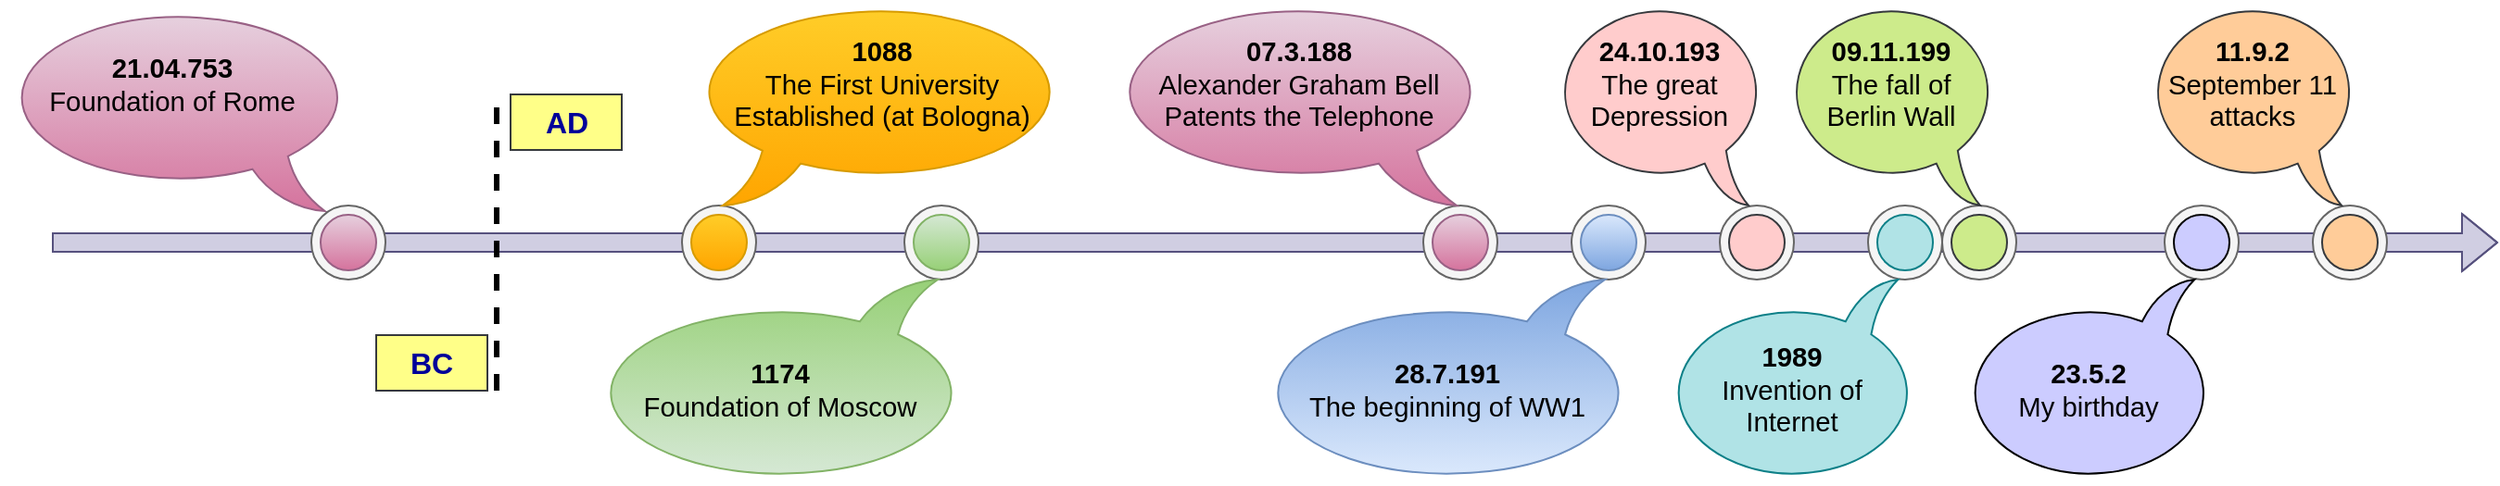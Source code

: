 <mxfile version="24.7.16">
  <diagram name="Страница — 1" id="Zd0nWBeo1lKlek1J5CZ3">
    <mxGraphModel dx="1687" dy="931" grid="1" gridSize="10" guides="1" tooltips="1" connect="1" arrows="1" fold="1" page="1" pageScale="1" pageWidth="3300" pageHeight="4681" math="0" shadow="0">
      <root>
        <mxCell id="0" />
        <mxCell id="1" parent="0" />
        <mxCell id="6Lg_CpakdJ4ZJU5obE0T-2" value="" style="whiteSpace=wrap;html=1;shape=mxgraph.basic.oval_callout;fillColor=#e6d0de;strokeColor=#996185;flipH=1;gradientColor=#d5739d;" vertex="1" parent="1">
          <mxGeometry y="13" width="190" height="110" as="geometry" />
        </mxCell>
        <mxCell id="6Lg_CpakdJ4ZJU5obE0T-4" value="" style="shape=flexArrow;endArrow=classic;html=1;rounded=0;fillColor=#d0cee2;strokeColor=#56517e;" edge="1" parent="1">
          <mxGeometry width="50" height="50" relative="1" as="geometry">
            <mxPoint x="27" y="140" as="sourcePoint" />
            <mxPoint x="1347" y="140" as="targetPoint" />
            <Array as="points">
              <mxPoint x="647" y="140" />
            </Array>
          </mxGeometry>
        </mxCell>
        <mxCell id="6Lg_CpakdJ4ZJU5obE0T-5" value="" style="endArrow=none;dashed=1;html=1;rounded=0;strokeWidth=3;" edge="1" parent="1">
          <mxGeometry width="50" height="50" relative="1" as="geometry">
            <mxPoint x="267" y="220" as="sourcePoint" />
            <mxPoint x="267" y="60" as="targetPoint" />
          </mxGeometry>
        </mxCell>
        <mxCell id="6Lg_CpakdJ4ZJU5obE0T-6" value="" style="ellipse;whiteSpace=wrap;html=1;aspect=fixed;fillColor=#f5f5f5;strokeColor=#666666;fontColor=#333333;" vertex="1" parent="1">
          <mxGeometry x="167" y="120" width="40" height="40" as="geometry" />
        </mxCell>
        <mxCell id="6Lg_CpakdJ4ZJU5obE0T-8" value="&lt;span id=&quot;docs-internal-guid-b7f70ca1-7fff-4f66-bfb2-ad2543c08ef8&quot;&gt;&lt;span style=&quot;font-size: 11pt; font-family: Arial, sans-serif; background-color: transparent; font-weight: 700; font-variant-numeric: normal; font-variant-east-asian: normal; font-variant-alternates: normal; font-variant-position: normal; vertical-align: baseline; white-space-collapse: preserve;&quot;&gt;21.04.753&lt;/span&gt;&lt;/span&gt;&lt;div&gt;&lt;span id=&quot;docs-internal-guid-91d0a05a-7fff-724f-723d-8f2ad9f1bc10&quot;&gt;&lt;span style=&quot;font-size: 11pt; font-family: Arial, sans-serif; background-color: transparent; font-variant-numeric: normal; font-variant-east-asian: normal; font-variant-alternates: normal; font-variant-position: normal; vertical-align: baseline; white-space-collapse: preserve;&quot;&gt;Foundation of Rome&lt;/span&gt;&lt;/span&gt;&lt;span&gt;&lt;span style=&quot;font-size: 11pt; font-family: Arial, sans-serif; background-color: transparent; font-weight: 700; font-variant-numeric: normal; font-variant-east-asian: normal; font-variant-alternates: normal; font-variant-position: normal; vertical-align: baseline; white-space-collapse: preserve;&quot;&gt;&lt;br&gt;&lt;/span&gt;&lt;/span&gt;&lt;/div&gt;" style="text;html=1;align=center;verticalAlign=middle;whiteSpace=wrap;rounded=0;" vertex="1" parent="1">
          <mxGeometry x="12" y="35" width="160" height="40" as="geometry" />
        </mxCell>
        <mxCell id="6Lg_CpakdJ4ZJU5obE0T-10" value="&lt;font color=&quot;#000099&quot; style=&quot;font-size: 16px;&quot;&gt;&lt;b style=&quot;&quot;&gt;BC&lt;/b&gt;&lt;/font&gt;" style="text;html=1;align=center;verticalAlign=middle;whiteSpace=wrap;rounded=0;fillColor=#ffff88;strokeColor=#36393d;" vertex="1" parent="1">
          <mxGeometry x="202" y="190" width="60" height="30" as="geometry" />
        </mxCell>
        <mxCell id="6Lg_CpakdJ4ZJU5obE0T-12" value="&lt;font color=&quot;#000099&quot; style=&quot;font-size: 16px;&quot;&gt;&lt;b style=&quot;&quot;&gt;AD&lt;/b&gt;&lt;/font&gt;" style="text;html=1;align=center;verticalAlign=middle;whiteSpace=wrap;rounded=0;fillColor=#ffff88;strokeColor=#36393d;" vertex="1" parent="1">
          <mxGeometry x="274.5" y="60" width="60" height="30" as="geometry" />
        </mxCell>
        <mxCell id="6Lg_CpakdJ4ZJU5obE0T-13" value="" style="ellipse;whiteSpace=wrap;html=1;aspect=fixed;fillColor=#e6d0de;strokeColor=#996185;gradientColor=#d5739d;" vertex="1" parent="1">
          <mxGeometry x="172" y="125" width="30" height="30" as="geometry" />
        </mxCell>
        <mxCell id="6Lg_CpakdJ4ZJU5obE0T-14" value="" style="ellipse;whiteSpace=wrap;html=1;aspect=fixed;fillColor=#f5f5f5;strokeColor=#666666;fontColor=#333333;" vertex="1" parent="1">
          <mxGeometry x="367" y="120" width="40" height="40" as="geometry" />
        </mxCell>
        <mxCell id="6Lg_CpakdJ4ZJU5obE0T-15" value="" style="ellipse;whiteSpace=wrap;html=1;aspect=fixed;fillColor=#ffcd28;strokeColor=#d79b00;gradientColor=#ffa500;" vertex="1" parent="1">
          <mxGeometry x="372" y="125" width="30" height="30" as="geometry" />
        </mxCell>
        <mxCell id="6Lg_CpakdJ4ZJU5obE0T-16" value="" style="whiteSpace=wrap;html=1;shape=mxgraph.basic.oval_callout;fillColor=#ffcd28;strokeColor=#d79b00;flipH=0;flipV=0;gradientColor=#ffa500;" vertex="1" parent="1">
          <mxGeometry x="372" y="10" width="205" height="110" as="geometry" />
        </mxCell>
        <mxCell id="6Lg_CpakdJ4ZJU5obE0T-17" value="&lt;span id=&quot;docs-internal-guid-b7f70ca1-7fff-4f66-bfb2-ad2543c08ef8&quot;&gt;&lt;span style=&quot;font-size: 11pt; font-family: Arial, sans-serif; background-color: transparent; font-weight: 700; font-variant-numeric: normal; font-variant-east-asian: normal; font-variant-alternates: normal; font-variant-position: normal; vertical-align: baseline; white-space-collapse: preserve;&quot;&gt;1088&lt;/span&gt;&lt;/span&gt;&lt;div&gt;&lt;span id=&quot;docs-internal-guid-ba79d4e6-7fff-1e68-3744-890be0bf4cc4&quot;&gt;&lt;span style=&quot;font-size: 11pt; font-family: Arial, sans-serif; background-color: transparent; font-variant-numeric: normal; font-variant-east-asian: normal; font-variant-alternates: normal; font-variant-position: normal; vertical-align: baseline; white-space-collapse: preserve;&quot;&gt;The First University Established &lt;/span&gt;&lt;/span&gt;&lt;span style=&quot;background-color: transparent; font-family: Arial, sans-serif; font-size: 11pt; white-space-collapse: preserve;&quot;&gt;(at Bologna)&lt;/span&gt;&lt;span&gt;&lt;span style=&quot;font-size: 11pt; font-family: Arial, sans-serif; background-color: transparent; font-weight: 700; font-variant-numeric: normal; font-variant-east-asian: normal; font-variant-alternates: normal; font-variant-position: normal; vertical-align: baseline; white-space-collapse: preserve;&quot;&gt;&lt;br&gt;&lt;/span&gt;&lt;/span&gt;&lt;/div&gt;" style="text;html=1;align=center;verticalAlign=middle;whiteSpace=wrap;rounded=0;" vertex="1" parent="1">
          <mxGeometry x="389.5" y="27.5" width="170" height="55" as="geometry" />
        </mxCell>
        <mxCell id="6Lg_CpakdJ4ZJU5obE0T-18" value="" style="ellipse;whiteSpace=wrap;html=1;aspect=fixed;fillColor=#f5f5f5;strokeColor=#666666;fontColor=#333333;" vertex="1" parent="1">
          <mxGeometry x="487" y="120" width="40" height="40" as="geometry" />
        </mxCell>
        <mxCell id="6Lg_CpakdJ4ZJU5obE0T-19" value="" style="ellipse;whiteSpace=wrap;html=1;aspect=fixed;fillColor=#d5e8d4;strokeColor=#82b366;gradientColor=#97d077;" vertex="1" parent="1">
          <mxGeometry x="492" y="125" width="30" height="30" as="geometry" />
        </mxCell>
        <mxCell id="6Lg_CpakdJ4ZJU5obE0T-20" value="" style="whiteSpace=wrap;html=1;shape=mxgraph.basic.oval_callout;fillColor=#d5e8d4;strokeColor=#82b366;flipH=1;flipV=1;gradientColor=#97d077;rotation=0;" vertex="1" parent="1">
          <mxGeometry x="317" y="160" width="205" height="110" as="geometry" />
        </mxCell>
        <mxCell id="6Lg_CpakdJ4ZJU5obE0T-21" value="&lt;span id=&quot;docs-internal-guid-1b411502-7fff-16f8-144b-31af688c19a9&quot;&gt;&lt;span style=&quot;font-size: 11pt; font-family: Arial, sans-serif; background-color: transparent; font-weight: 700; font-variant-numeric: normal; font-variant-east-asian: normal; font-variant-alternates: normal; font-variant-position: normal; vertical-align: baseline; white-space-collapse: preserve;&quot;&gt;1174&lt;/span&gt;&lt;/span&gt;&lt;br&gt;&lt;div&gt;&lt;span id=&quot;docs-internal-guid-644d025c-7fff-3558-9f03-c172be03cab1&quot;&gt;&lt;span style=&quot;font-size: 11pt; font-family: Arial, sans-serif; background-color: transparent; font-variant-numeric: normal; font-variant-east-asian: normal; font-variant-alternates: normal; font-variant-position: normal; vertical-align: baseline; white-space-collapse: preserve;&quot;&gt;Foundation of Moscow&lt;/span&gt;&lt;/span&gt;&lt;span&gt;&lt;span style=&quot;font-size: 11pt; font-family: Arial, sans-serif; background-color: transparent; font-weight: 700; font-variant-numeric: normal; font-variant-east-asian: normal; font-variant-alternates: normal; font-variant-position: normal; vertical-align: baseline; white-space-collapse: preserve;&quot;&gt;&lt;br&gt;&lt;/span&gt;&lt;/span&gt;&lt;/div&gt;" style="text;html=1;align=center;verticalAlign=middle;whiteSpace=wrap;rounded=0;" vertex="1" parent="1">
          <mxGeometry x="334.5" y="200" width="170" height="40" as="geometry" />
        </mxCell>
        <mxCell id="6Lg_CpakdJ4ZJU5obE0T-22" value="" style="ellipse;whiteSpace=wrap;html=1;aspect=fixed;fillColor=#f5f5f5;strokeColor=#666666;fontColor=#333333;" vertex="1" parent="1">
          <mxGeometry x="767" y="120" width="40" height="40" as="geometry" />
        </mxCell>
        <mxCell id="6Lg_CpakdJ4ZJU5obE0T-23" value="" style="ellipse;whiteSpace=wrap;html=1;aspect=fixed;fillColor=#e6d0de;strokeColor=#996185;gradientColor=#d5739d;" vertex="1" parent="1">
          <mxGeometry x="772" y="125" width="30" height="30" as="geometry" />
        </mxCell>
        <mxCell id="6Lg_CpakdJ4ZJU5obE0T-24" value="" style="whiteSpace=wrap;html=1;shape=mxgraph.basic.oval_callout;fillColor=#e6d0de;strokeColor=#996185;flipH=1;flipV=0;gradientColor=#d5739d;" vertex="1" parent="1">
          <mxGeometry x="597" y="10" width="205" height="110" as="geometry" />
        </mxCell>
        <mxCell id="6Lg_CpakdJ4ZJU5obE0T-25" value="&lt;span id=&quot;docs-internal-guid-0024b674-7fff-8ef3-af29-fcc99d75f01c&quot;&gt;&lt;span style=&quot;font-size: 11pt; font-family: Arial, sans-serif; background-color: transparent; font-weight: 700; font-variant-numeric: normal; font-variant-east-asian: normal; font-variant-alternates: normal; font-variant-position: normal; vertical-align: baseline; white-space-collapse: preserve;&quot;&gt;07.3.188&lt;/span&gt;&lt;/span&gt;&lt;br&gt;&lt;div&gt;&lt;span id=&quot;docs-internal-guid-3ff2a0e1-7fff-6d8f-9701-d413e15975b6&quot;&gt;&lt;span style=&quot;font-size: 11pt; font-family: Arial, sans-serif; background-color: transparent; font-variant-numeric: normal; font-variant-east-asian: normal; font-variant-alternates: normal; font-variant-position: normal; vertical-align: baseline; white-space-collapse: preserve;&quot;&gt;Alexander Graham Bell Patents the Telephone&lt;/span&gt;&lt;/span&gt;&lt;span&gt;&lt;span style=&quot;font-size: 11pt; font-family: Arial, sans-serif; background-color: transparent; font-weight: 700; font-variant-numeric: normal; font-variant-east-asian: normal; font-variant-alternates: normal; font-variant-position: normal; vertical-align: baseline; white-space-collapse: preserve;&quot;&gt;&lt;br&gt;&lt;/span&gt;&lt;/span&gt;&lt;/div&gt;" style="text;html=1;align=center;verticalAlign=middle;whiteSpace=wrap;rounded=0;" vertex="1" parent="1">
          <mxGeometry x="614.5" y="27.5" width="170" height="55" as="geometry" />
        </mxCell>
        <mxCell id="6Lg_CpakdJ4ZJU5obE0T-26" value="" style="ellipse;whiteSpace=wrap;html=1;aspect=fixed;fillColor=#f5f5f5;strokeColor=#666666;fontColor=#333333;" vertex="1" parent="1">
          <mxGeometry x="847" y="120" width="40" height="40" as="geometry" />
        </mxCell>
        <mxCell id="6Lg_CpakdJ4ZJU5obE0T-27" value="" style="ellipse;whiteSpace=wrap;html=1;aspect=fixed;fillColor=#dae8fc;strokeColor=#6c8ebf;gradientColor=#7ea6e0;" vertex="1" parent="1">
          <mxGeometry x="852" y="125" width="30" height="30" as="geometry" />
        </mxCell>
        <mxCell id="6Lg_CpakdJ4ZJU5obE0T-28" value="" style="whiteSpace=wrap;html=1;shape=mxgraph.basic.oval_callout;fillColor=#dae8fc;strokeColor=#6c8ebf;flipH=1;flipV=1;gradientColor=#7ea6e0;rotation=0;" vertex="1" parent="1">
          <mxGeometry x="677" y="160" width="205" height="110" as="geometry" />
        </mxCell>
        <mxCell id="6Lg_CpakdJ4ZJU5obE0T-29" value="&lt;span id=&quot;docs-internal-guid-b996ef95-7fff-af68-0263-2d592b139016&quot;&gt;&lt;span style=&quot;font-size: 11pt; font-family: Arial, sans-serif; background-color: transparent; font-weight: 700; font-variant-numeric: normal; font-variant-east-asian: normal; font-variant-alternates: normal; font-variant-position: normal; vertical-align: baseline; white-space-collapse: preserve;&quot;&gt;28.7.191&lt;/span&gt;&lt;/span&gt;&lt;br&gt;&lt;div&gt;&lt;span id=&quot;docs-internal-guid-6607dce1-7fff-930b-4b4e-965db58c2593&quot;&gt;&lt;span style=&quot;font-size: 11pt; font-family: Arial, sans-serif; background-color: transparent; font-variant-numeric: normal; font-variant-east-asian: normal; font-variant-alternates: normal; font-variant-position: normal; vertical-align: baseline; white-space-collapse: preserve;&quot;&gt;The beginning of WW1&lt;/span&gt;&lt;/span&gt;&lt;span&gt;&lt;span style=&quot;font-size: 11pt; font-family: Arial, sans-serif; background-color: transparent; font-weight: 700; font-variant-numeric: normal; font-variant-east-asian: normal; font-variant-alternates: normal; font-variant-position: normal; vertical-align: baseline; white-space-collapse: preserve;&quot;&gt;&lt;br&gt;&lt;/span&gt;&lt;/span&gt;&lt;/div&gt;" style="text;html=1;align=center;verticalAlign=middle;whiteSpace=wrap;rounded=0;" vertex="1" parent="1">
          <mxGeometry x="694.5" y="200" width="170" height="40" as="geometry" />
        </mxCell>
        <mxCell id="6Lg_CpakdJ4ZJU5obE0T-30" value="" style="ellipse;whiteSpace=wrap;html=1;aspect=fixed;fillColor=#f5f5f5;strokeColor=#666666;fontColor=#333333;" vertex="1" parent="1">
          <mxGeometry x="927" y="120" width="40" height="40" as="geometry" />
        </mxCell>
        <mxCell id="6Lg_CpakdJ4ZJU5obE0T-31" value="" style="ellipse;whiteSpace=wrap;html=1;aspect=fixed;fillColor=#ffcccc;strokeColor=#36393d;" vertex="1" parent="1">
          <mxGeometry x="932" y="125" width="30" height="30" as="geometry" />
        </mxCell>
        <mxCell id="6Lg_CpakdJ4ZJU5obE0T-32" value="" style="whiteSpace=wrap;html=1;shape=mxgraph.basic.oval_callout;fillColor=#ffcccc;strokeColor=#36393d;flipH=1;flipV=0;" vertex="1" parent="1">
          <mxGeometry x="837" y="10" width="115" height="110" as="geometry" />
        </mxCell>
        <mxCell id="6Lg_CpakdJ4ZJU5obE0T-33" value="&lt;span id=&quot;docs-internal-guid-682ab63e-7fff-a4cd-7900-dbcd183be8df&quot;&gt;&lt;span style=&quot;font-size: 11pt; font-family: Arial, sans-serif; background-color: transparent; font-weight: 700; font-variant-numeric: normal; font-variant-east-asian: normal; font-variant-alternates: normal; font-variant-position: normal; vertical-align: baseline; white-space-collapse: preserve;&quot;&gt;24.10.193&lt;/span&gt;&lt;/span&gt;&lt;br&gt;&lt;div&gt;&lt;span id=&quot;docs-internal-guid-3e6e458d-7fff-c164-f695-8acc5140c854&quot;&gt;&lt;span style=&quot;font-size: 11pt; font-family: Arial, sans-serif; background-color: transparent; font-variant-numeric: normal; font-variant-east-asian: normal; font-variant-alternates: normal; font-variant-position: normal; vertical-align: baseline; white-space-collapse: preserve;&quot;&gt;The great Depression&lt;/span&gt;&lt;/span&gt;&lt;span&gt;&lt;span style=&quot;font-size: 11pt; font-family: Arial, sans-serif; background-color: transparent; font-weight: 700; font-variant-numeric: normal; font-variant-east-asian: normal; font-variant-alternates: normal; font-variant-position: normal; vertical-align: baseline; white-space-collapse: preserve;&quot;&gt;&lt;br&gt;&lt;/span&gt;&lt;/span&gt;&lt;/div&gt;" style="text;html=1;align=center;verticalAlign=middle;whiteSpace=wrap;rounded=0;" vertex="1" parent="1">
          <mxGeometry x="842" y="27.5" width="105" height="55" as="geometry" />
        </mxCell>
        <mxCell id="6Lg_CpakdJ4ZJU5obE0T-34" value="" style="ellipse;whiteSpace=wrap;html=1;aspect=fixed;fillColor=#f5f5f5;strokeColor=#666666;fontColor=#333333;" vertex="1" parent="1">
          <mxGeometry x="1007" y="120" width="40" height="40" as="geometry" />
        </mxCell>
        <mxCell id="6Lg_CpakdJ4ZJU5obE0T-35" value="" style="ellipse;whiteSpace=wrap;html=1;aspect=fixed;fillColor=#b0e3e6;strokeColor=#0e8088;" vertex="1" parent="1">
          <mxGeometry x="1012" y="125" width="30" height="30" as="geometry" />
        </mxCell>
        <mxCell id="6Lg_CpakdJ4ZJU5obE0T-36" value="" style="whiteSpace=wrap;html=1;shape=mxgraph.basic.oval_callout;fillColor=#b0e3e6;strokeColor=#0e8088;flipH=1;flipV=1;rotation=0;" vertex="1" parent="1">
          <mxGeometry x="897" y="160" width="137.5" height="110" as="geometry" />
        </mxCell>
        <mxCell id="6Lg_CpakdJ4ZJU5obE0T-37" value="&lt;span id=&quot;docs-internal-guid-a12a9c7b-7fff-8650-084c-755b20da7c61&quot;&gt;&lt;span style=&quot;font-size: 11pt; font-family: Arial, sans-serif; background-color: transparent; font-weight: 700; font-variant-numeric: normal; font-variant-east-asian: normal; font-variant-alternates: normal; font-variant-position: normal; vertical-align: baseline; white-space-collapse: preserve;&quot;&gt;1989&lt;/span&gt;&lt;/span&gt;&lt;br&gt;&lt;div&gt;&lt;span id=&quot;docs-internal-guid-48cbc542-7fff-a95c-11e1-be0a4e2d6c5d&quot;&gt;&lt;span style=&quot;font-size: 11pt; font-family: Arial, sans-serif; background-color: transparent; font-variant-numeric: normal; font-variant-east-asian: normal; font-variant-alternates: normal; font-variant-position: normal; vertical-align: baseline; white-space-collapse: preserve;&quot;&gt;Invention of Internet&lt;/span&gt;&lt;/span&gt;&lt;span&gt;&lt;span style=&quot;font-size: 11pt; font-family: Arial, sans-serif; background-color: transparent; font-weight: 700; font-variant-numeric: normal; font-variant-east-asian: normal; font-variant-alternates: normal; font-variant-position: normal; vertical-align: baseline; white-space-collapse: preserve;&quot;&gt;&lt;br&gt;&lt;/span&gt;&lt;/span&gt;&lt;/div&gt;" style="text;html=1;align=center;verticalAlign=middle;whiteSpace=wrap;rounded=0;" vertex="1" parent="1">
          <mxGeometry x="922" y="190" width="87.5" height="60" as="geometry" />
        </mxCell>
        <mxCell id="6Lg_CpakdJ4ZJU5obE0T-38" value="" style="ellipse;whiteSpace=wrap;html=1;aspect=fixed;fillColor=#f5f5f5;strokeColor=#666666;fontColor=#333333;" vertex="1" parent="1">
          <mxGeometry x="1047" y="120" width="40" height="40" as="geometry" />
        </mxCell>
        <mxCell id="6Lg_CpakdJ4ZJU5obE0T-39" value="" style="ellipse;whiteSpace=wrap;html=1;aspect=fixed;fillColor=#cdeb8b;strokeColor=#36393d;" vertex="1" parent="1">
          <mxGeometry x="1052" y="125" width="30" height="30" as="geometry" />
        </mxCell>
        <mxCell id="6Lg_CpakdJ4ZJU5obE0T-40" value="" style="whiteSpace=wrap;html=1;shape=mxgraph.basic.oval_callout;fillColor=#cdeb8b;strokeColor=#36393d;flipH=1;flipV=0;" vertex="1" parent="1">
          <mxGeometry x="962" y="10" width="115" height="110" as="geometry" />
        </mxCell>
        <mxCell id="6Lg_CpakdJ4ZJU5obE0T-41" value="&lt;span id=&quot;docs-internal-guid-6dfe9dac-7fff-6758-d3b0-903328646c02&quot;&gt;&lt;span style=&quot;font-size: 11pt; font-family: Arial, sans-serif; background-color: transparent; font-weight: 700; font-variant-numeric: normal; font-variant-east-asian: normal; font-variant-alternates: normal; font-variant-position: normal; vertical-align: baseline; white-space-collapse: preserve;&quot;&gt;09.11.199&lt;/span&gt;&lt;/span&gt;&lt;br&gt;&lt;div&gt;&lt;span id=&quot;docs-internal-guid-64e566d7-7fff-4996-99ce-2d257c9e9728&quot;&gt;&lt;span style=&quot;font-size: 11pt; font-family: Arial, sans-serif; background-color: transparent; font-variant-numeric: normal; font-variant-east-asian: normal; font-variant-alternates: normal; font-variant-position: normal; vertical-align: baseline; white-space-collapse: preserve;&quot;&gt;The fall of Berlin Wall&lt;/span&gt;&lt;/span&gt;&lt;span&gt;&lt;span style=&quot;font-size: 11pt; font-family: Arial, sans-serif; background-color: transparent; font-weight: 700; font-variant-numeric: normal; font-variant-east-asian: normal; font-variant-alternates: normal; font-variant-position: normal; vertical-align: baseline; white-space-collapse: preserve;&quot;&gt;&lt;br&gt;&lt;/span&gt;&lt;/span&gt;&lt;/div&gt;" style="text;html=1;align=center;verticalAlign=middle;whiteSpace=wrap;rounded=0;" vertex="1" parent="1">
          <mxGeometry x="967" y="27.5" width="105" height="55" as="geometry" />
        </mxCell>
        <mxCell id="6Lg_CpakdJ4ZJU5obE0T-42" value="" style="ellipse;whiteSpace=wrap;html=1;aspect=fixed;fillColor=#f5f5f5;strokeColor=#666666;fontColor=#333333;" vertex="1" parent="1">
          <mxGeometry x="1167" y="120" width="40" height="40" as="geometry" />
        </mxCell>
        <mxCell id="6Lg_CpakdJ4ZJU5obE0T-43" value="" style="ellipse;whiteSpace=wrap;html=1;aspect=fixed;fillColor=#CCCCFF;strokeColor=#000000;" vertex="1" parent="1">
          <mxGeometry x="1172" y="125" width="30" height="30" as="geometry" />
        </mxCell>
        <mxCell id="6Lg_CpakdJ4ZJU5obE0T-44" value="" style="whiteSpace=wrap;html=1;shape=mxgraph.basic.oval_callout;fillColor=#CCCCFF;strokeColor=#000000;flipH=1;flipV=1;rotation=0;" vertex="1" parent="1">
          <mxGeometry x="1057" y="160" width="137.5" height="110" as="geometry" />
        </mxCell>
        <mxCell id="6Lg_CpakdJ4ZJU5obE0T-45" value="&lt;span id=&quot;docs-internal-guid-3d209644-7fff-df3c-3e30-2df11c544471&quot;&gt;&lt;span style=&quot;font-size: 11pt; font-family: Arial, sans-serif; background-color: transparent; font-weight: 700; font-variant-numeric: normal; font-variant-east-asian: normal; font-variant-alternates: normal; font-variant-position: normal; vertical-align: baseline; white-space-collapse: preserve;&quot;&gt;23.5.2&lt;/span&gt;&lt;/span&gt;&lt;br&gt;&lt;div&gt;&lt;span id=&quot;docs-internal-guid-48cbc542-7fff-a95c-11e1-be0a4e2d6c5d&quot;&gt;&lt;span style=&quot;font-size: 11pt; font-family: Arial, sans-serif; background-color: transparent; font-variant-numeric: normal; font-variant-east-asian: normal; font-variant-alternates: normal; font-variant-position: normal; vertical-align: baseline; white-space-collapse: preserve;&quot;&gt;My birthday&lt;/span&gt;&lt;/span&gt;&lt;span&gt;&lt;span style=&quot;font-size: 11pt; font-family: Arial, sans-serif; background-color: transparent; font-weight: 700; font-variant-numeric: normal; font-variant-east-asian: normal; font-variant-alternates: normal; font-variant-position: normal; vertical-align: baseline; white-space-collapse: preserve;&quot;&gt;&lt;br&gt;&lt;/span&gt;&lt;/span&gt;&lt;/div&gt;" style="text;html=1;align=center;verticalAlign=middle;whiteSpace=wrap;rounded=0;" vertex="1" parent="1">
          <mxGeometry x="1082" y="190" width="87.5" height="60" as="geometry" />
        </mxCell>
        <mxCell id="6Lg_CpakdJ4ZJU5obE0T-46" value="" style="ellipse;whiteSpace=wrap;html=1;aspect=fixed;fillColor=#f5f5f5;strokeColor=#666666;fontColor=#333333;" vertex="1" parent="1">
          <mxGeometry x="1247" y="120" width="40" height="40" as="geometry" />
        </mxCell>
        <mxCell id="6Lg_CpakdJ4ZJU5obE0T-47" value="" style="ellipse;whiteSpace=wrap;html=1;aspect=fixed;fillColor=#ffcc99;strokeColor=#36393d;" vertex="1" parent="1">
          <mxGeometry x="1252" y="125" width="30" height="30" as="geometry" />
        </mxCell>
        <mxCell id="6Lg_CpakdJ4ZJU5obE0T-48" value="" style="whiteSpace=wrap;html=1;shape=mxgraph.basic.oval_callout;fillColor=#ffcc99;strokeColor=#36393d;flipH=1;flipV=0;" vertex="1" parent="1">
          <mxGeometry x="1157" y="10" width="115" height="110" as="geometry" />
        </mxCell>
        <mxCell id="6Lg_CpakdJ4ZJU5obE0T-49" value="&lt;span id=&quot;docs-internal-guid-571cf773-7fff-c2ec-14cb-1ca6bd51b47d&quot;&gt;&lt;span style=&quot;font-size: 11pt; font-family: Arial, sans-serif; background-color: transparent; font-weight: 700; font-variant-numeric: normal; font-variant-east-asian: normal; font-variant-alternates: normal; font-variant-position: normal; vertical-align: baseline; white-space-collapse: preserve;&quot;&gt;11.9.2&lt;/span&gt;&lt;/span&gt;&lt;br&gt;&lt;div&gt;&lt;span id=&quot;docs-internal-guid-64e566d7-7fff-4996-99ce-2d257c9e9728&quot;&gt;&lt;span style=&quot;font-size: 11pt; font-family: Arial, sans-serif; background-color: transparent; font-variant-numeric: normal; font-variant-east-asian: normal; font-variant-alternates: normal; font-variant-position: normal; vertical-align: baseline; white-space-collapse: preserve;&quot;&gt;September 11 attacks&lt;/span&gt;&lt;/span&gt;&lt;span&gt;&lt;span style=&quot;font-size: 11pt; font-family: Arial, sans-serif; background-color: transparent; font-weight: 700; font-variant-numeric: normal; font-variant-east-asian: normal; font-variant-alternates: normal; font-variant-position: normal; vertical-align: baseline; white-space-collapse: preserve;&quot;&gt;&lt;br&gt;&lt;/span&gt;&lt;/span&gt;&lt;/div&gt;" style="text;html=1;align=center;verticalAlign=middle;whiteSpace=wrap;rounded=0;" vertex="1" parent="1">
          <mxGeometry x="1162" y="27.5" width="105" height="55" as="geometry" />
        </mxCell>
      </root>
    </mxGraphModel>
  </diagram>
</mxfile>
